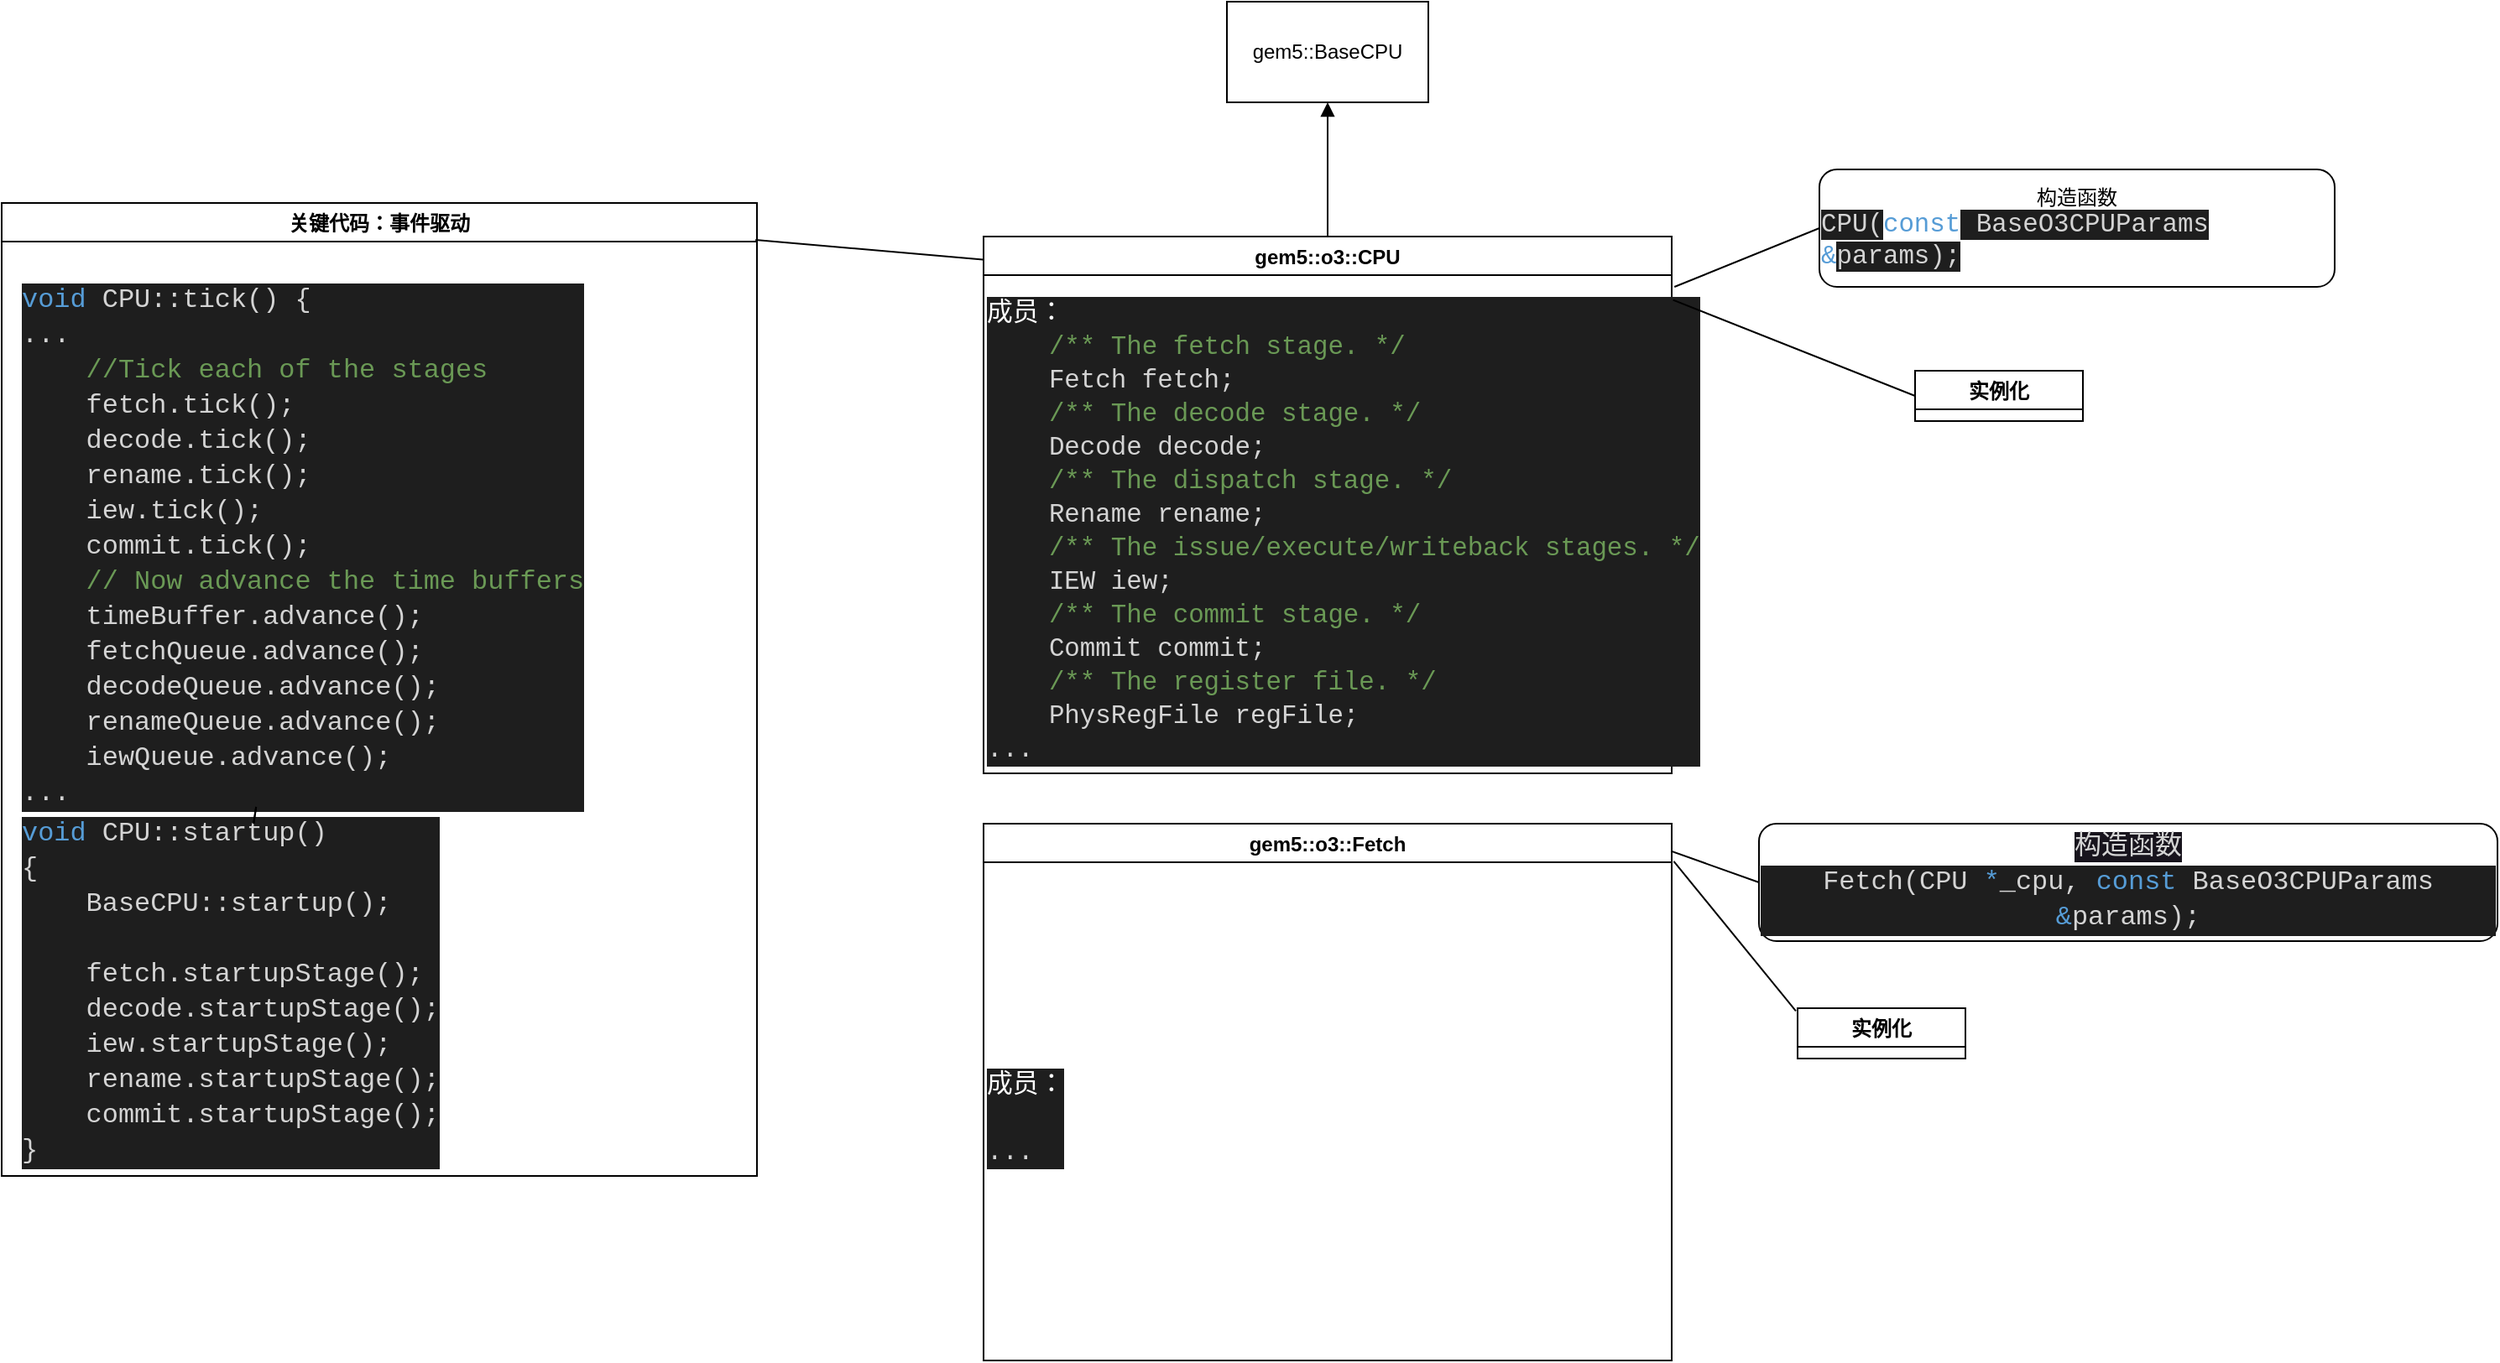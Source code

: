 <mxfile>
    <diagram id="St0h23Dkm7OurYVI4SI0" name="第 1 页">
        <mxGraphModel dx="1862" dy="599" grid="1" gridSize="10" guides="1" tooltips="1" connect="1" arrows="1" fold="1" page="1" pageScale="1" pageWidth="827" pageHeight="1169" math="0" shadow="0">
            <root>
                <mxCell id="0"/>
                <mxCell id="1" parent="0"/>
                <mxCell id="2" style="edgeStyle=none;html=1;exitX=0.5;exitY=0;exitDx=0;exitDy=0;entryX=0.5;entryY=1;entryDx=0;entryDy=0;endArrow=block;endFill=1;" edge="1" parent="1" source="6" target="4">
                    <mxGeometry relative="1" as="geometry">
                        <mxPoint x="130" y="154" as="sourcePoint"/>
                    </mxGeometry>
                </mxCell>
                <mxCell id="3" style="edgeStyle=none;html=1;entryX=0;entryY=0.5;entryDx=0;entryDy=0;startArrow=none;startFill=0;endArrow=none;endFill=0;exitX=1.004;exitY=0;exitDx=0;exitDy=0;exitPerimeter=0;" edge="1" parent="1" source="7" target="5">
                    <mxGeometry relative="1" as="geometry">
                        <mxPoint x="407" y="169" as="sourcePoint"/>
                    </mxGeometry>
                </mxCell>
                <mxCell id="4" value="gem5::BaseCPU" style="rounded=0;whiteSpace=wrap;html=1;collapsible=0;" vertex="1" parent="1">
                    <mxGeometry x="70" y="20" width="120" height="60" as="geometry"/>
                </mxCell>
                <mxCell id="5" value="构造函数&lt;br&gt;&lt;div style=&quot;text-align: left;&quot;&gt;&lt;span style=&quot;background-color: rgb(30, 30, 30); color: rgb(212, 212, 212); font-family: Consolas, &amp;quot;Courier New&amp;quot;, monospace; font-size: 15.4px;&quot;&gt;CPU(&lt;/span&gt;&lt;span style=&quot;background-color: initial; font-family: Consolas, &amp;quot;Courier New&amp;quot;, monospace; font-size: 15.4px; color: rgb(86, 156, 214);&quot;&gt;const&lt;/span&gt;&lt;span style=&quot;background-color: rgb(30, 30, 30); color: rgb(212, 212, 212); font-family: Consolas, &amp;quot;Courier New&amp;quot;, monospace; font-size: 15.4px;&quot;&gt; BaseO3CPUParams &lt;/span&gt;&lt;span style=&quot;background-color: initial; font-family: Consolas, &amp;quot;Courier New&amp;quot;, monospace; font-size: 15.4px; color: rgb(86, 156, 214);&quot;&gt;&amp;amp;&lt;/span&gt;&lt;span style=&quot;background-color: rgb(30, 30, 30); color: rgb(212, 212, 212); font-family: Consolas, &amp;quot;Courier New&amp;quot;, monospace; font-size: 15.4px;&quot;&gt;params);&lt;/span&gt;&lt;/div&gt;" style="rounded=1;whiteSpace=wrap;html=1;" vertex="1" parent="1">
                    <mxGeometry x="423" y="120" width="307" height="70" as="geometry"/>
                </mxCell>
                <mxCell id="6" value="gem5::o3::CPU" style="swimlane;startSize=23;" vertex="1" parent="1">
                    <mxGeometry x="-75" y="160" width="410" height="320" as="geometry">
                        <mxRectangle x="-75" y="160" width="100" height="30" as="alternateBounds"/>
                    </mxGeometry>
                </mxCell>
                <mxCell id="7" value="&lt;div style=&quot;background-color: rgb(30, 30, 30); font-family: Consolas, &amp;quot;Courier New&amp;quot;, monospace; font-size: 15.4px; line-height: 20px;&quot;&gt;&lt;div style=&quot;&quot;&gt;&lt;font color=&quot;#ffffff&quot;&gt;成员：&lt;/font&gt;&lt;/div&gt;&lt;div style=&quot;color: rgb(212, 212, 212);&quot;&gt;&lt;span style=&quot;color: #6a9955;&quot;&gt;&amp;nbsp; &amp;nbsp; /** The fetch stage. */&lt;/span&gt;&lt;/div&gt;&lt;div style=&quot;color: rgb(212, 212, 212);&quot;&gt;&amp;nbsp; &amp;nbsp; Fetch fetch;&lt;/div&gt;&lt;div style=&quot;color: rgb(212, 212, 212);&quot;&gt;&lt;span style=&quot;color: #6a9955;&quot;&gt;&amp;nbsp; &amp;nbsp; /** The decode stage. */&lt;/span&gt;&lt;/div&gt;&lt;div style=&quot;color: rgb(212, 212, 212);&quot;&gt;&amp;nbsp; &amp;nbsp; Decode decode;&lt;/div&gt;&lt;div style=&quot;color: rgb(212, 212, 212);&quot;&gt;&lt;span style=&quot;color: #6a9955;&quot;&gt;&amp;nbsp; &amp;nbsp; /** The dispatch stage. */&lt;/span&gt;&lt;/div&gt;&lt;div style=&quot;color: rgb(212, 212, 212);&quot;&gt;&amp;nbsp; &amp;nbsp; Rename rename;&lt;/div&gt;&lt;div style=&quot;color: rgb(212, 212, 212);&quot;&gt;&lt;span style=&quot;color: #6a9955;&quot;&gt;&amp;nbsp; &amp;nbsp; /** The issue/execute/writeback stages. */&lt;/span&gt;&lt;/div&gt;&lt;div style=&quot;color: rgb(212, 212, 212);&quot;&gt;&amp;nbsp; &amp;nbsp; IEW iew;&lt;/div&gt;&lt;div style=&quot;color: rgb(212, 212, 212);&quot;&gt;&lt;span style=&quot;color: #6a9955;&quot;&gt;&amp;nbsp; &amp;nbsp; /** The commit stage. */&lt;/span&gt;&lt;/div&gt;&lt;div style=&quot;color: rgb(212, 212, 212);&quot;&gt;&amp;nbsp; &amp;nbsp; Commit commit;&lt;/div&gt;&lt;div style=&quot;color: rgb(212, 212, 212);&quot;&gt;&lt;span style=&quot;color: #6a9955;&quot;&gt;&amp;nbsp; &amp;nbsp; /** The register file. */&lt;/span&gt;&lt;/div&gt;&lt;div style=&quot;color: rgb(212, 212, 212);&quot;&gt;&amp;nbsp; &amp;nbsp; PhysRegFile regFile;&lt;/div&gt;&lt;div style=&quot;color: rgb(212, 212, 212);&quot;&gt;...&lt;/div&gt;&lt;/div&gt;" style="text;html=1;align=left;verticalAlign=middle;resizable=0;points=[];autosize=1;strokeColor=none;fillColor=none;" vertex="1" parent="6">
                    <mxGeometry y="30" width="410" height="290" as="geometry"/>
                </mxCell>
                <mxCell id="8" value="实例化" style="swimlane;startSize=23;" vertex="1" collapsed="1" parent="1">
                    <mxGeometry x="480" y="240" width="100" height="30" as="geometry">
                        <mxRectangle x="414" y="250" width="540" height="250" as="alternateBounds"/>
                    </mxGeometry>
                </mxCell>
                <mxCell id="9" value="&lt;div style=&quot;background-color: rgb(30, 30, 30); line-height: 20px;&quot;&gt;&lt;div style=&quot;background-color: rgb(42, 37, 47);&quot;&gt;&lt;div style=&quot;background-color: rgb(30, 30, 30); line-height: 20px;&quot;&gt;&lt;div style=&quot;color: rgb(212, 212, 212); font-size: 15.4px;&quot;&gt;在src/cpu/o3/BaseO3CPU.py中，&lt;span style=&quot;font-family: Helvetica; color: rgb(240, 240, 240); background-color: rgb(42, 37, 47);&quot;&gt;将BaseO3CPU和gem5::o3::CPU类关联&lt;/span&gt;&lt;/div&gt;&lt;div style=&quot;&quot;&gt;&lt;div style=&quot;&quot;&gt;&lt;span style=&quot;font-size: 15.4px;&quot;&gt;，并通过&lt;/span&gt;&lt;span style=&quot;color: rgb(212, 212, 212); font-family: Consolas, &amp;quot;Courier New&amp;quot;, monospace; font-size: 15.12px;&quot;&gt;Param&lt;/span&gt;&lt;span style=&quot;font-size: 15.4px;&quot;&gt;传递了参数：&lt;/span&gt;&lt;/div&gt;&lt;div style=&quot;color: rgb(212, 212, 212); font-family: Consolas, &amp;quot;Courier New&amp;quot;, monospace; font-size: 15.4px; line-height: 20px;&quot;&gt;&lt;div&gt;&lt;span style=&quot;color: rgb(86, 156, 214);&quot;&gt;class&lt;/span&gt;&amp;nbsp;BaseO3CPU(BaseCPU):&lt;/div&gt;&lt;div&gt;&amp;nbsp; &amp;nbsp; type =&amp;nbsp;&lt;span style=&quot;color: rgb(206, 145, 120);&quot;&gt;&quot;BaseO3CPU&quot;&lt;/span&gt;&lt;/div&gt;&lt;div&gt;&amp;nbsp; &amp;nbsp; cxx_class =&amp;nbsp;&lt;span style=&quot;color: rgb(206, 145, 120);&quot;&gt;&quot;gem5::o3::CPU&quot;&lt;/span&gt;&lt;/div&gt;&lt;div&gt;&amp;nbsp; &amp;nbsp; cxx_header =&amp;nbsp;&lt;span style=&quot;color: rgb(206, 145, 120);&quot;&gt;&quot;cpu/o3/dyn_inst.hh&quot;&lt;/span&gt;&lt;/div&gt;&lt;div&gt;&lt;span style=&quot;color: rgb(206, 145, 120);&quot;&gt;...&lt;/span&gt;&lt;/div&gt;&lt;div&gt;&lt;span style=&quot;font-size: 12px; color: rgb(240, 240, 240); font-family: Helvetica; text-align: center; background-color: rgb(42, 37, 47);&quot;&gt;&lt;font style=&quot;font-size: 15.4px;&quot;&gt;在src/cpu/o3/SConscript中，将BaseO3CPU实例化：&lt;/font&gt;&lt;/span&gt;&lt;br style=&quot;font-size: 12px; color: rgb(240, 240, 240); font-family: Helvetica; text-align: center; background-color: rgb(42, 37, 47);&quot;&gt;&lt;div style=&quot;font-size: 12px; color: rgb(240, 240, 240); font-family: Helvetica; background-color: rgb(42, 37, 47);&quot;&gt;&lt;div style=&quot;color: rgb(212, 212, 212); background-color: rgb(30, 30, 30); font-family: Consolas, &amp;quot;Courier New&amp;quot;, monospace; font-size: 15.4px; line-height: 20px;&quot;&gt;&lt;div style=&quot;font-size: 15.12px; line-height: 20px;&quot;&gt;&lt;div&gt;SimObject(&lt;span style=&quot;color: rgb(206, 145, 120);&quot;&gt;'BaseO3CPU.py'&lt;/span&gt;, sim_objects=[&lt;span style=&quot;color: rgb(206, 145, 120);&quot;&gt;'BaseO3CPU'&lt;/span&gt;], enums=[&lt;/div&gt;&lt;div&gt;&amp;nbsp; &amp;nbsp; &amp;nbsp; &amp;nbsp;&amp;nbsp;&lt;span style=&quot;color: rgb(206, 145, 120);&quot;&gt;'SMTFetchPolicy'&lt;/span&gt;,&amp;nbsp;&lt;span style=&quot;color: rgb(206, 145, 120);&quot;&gt;'SMTQueuePolicy'&lt;/span&gt;,&amp;nbsp;&lt;span style=&quot;color: rgb(206, 145, 120);&quot;&gt;'CommitPolicy'&lt;/span&gt;])&lt;/div&gt;&lt;/div&gt;&lt;/div&gt;&lt;/div&gt;&lt;/div&gt;&lt;/div&gt;&lt;/div&gt;&lt;/div&gt;&lt;/div&gt;&lt;/div&gt;" style="text;html=1;align=left;verticalAlign=middle;resizable=0;points=[];autosize=1;strokeColor=none;fillColor=none;" vertex="1" parent="8">
                    <mxGeometry y="30" width="520" height="220" as="geometry"/>
                </mxCell>
                <mxCell id="10" value="" style="endArrow=none;html=1;entryX=0;entryY=0.5;entryDx=0;entryDy=0;exitX=1.002;exitY=0.027;exitDx=0;exitDy=0;exitPerimeter=0;" edge="1" parent="1" source="7" target="8">
                    <mxGeometry width="50" height="50" relative="1" as="geometry">
                        <mxPoint x="260" y="280" as="sourcePoint"/>
                        <mxPoint x="310" y="230" as="targetPoint"/>
                    </mxGeometry>
                </mxCell>
                <mxCell id="18" style="edgeStyle=none;html=1;exitX=1.003;exitY=0.07;exitDx=0;exitDy=0;entryX=-0.01;entryY=0.056;entryDx=0;entryDy=0;entryPerimeter=0;fontColor=#FFFFFF;endArrow=none;endFill=0;exitPerimeter=0;" edge="1" parent="1" source="11" target="16">
                    <mxGeometry relative="1" as="geometry"/>
                </mxCell>
                <mxCell id="11" value="gem5::o3::Fetch" style="swimlane;startSize=23;" vertex="1" parent="1">
                    <mxGeometry x="-75" y="510" width="410" height="320" as="geometry">
                        <mxRectangle x="-75" y="160" width="100" height="30" as="alternateBounds"/>
                    </mxGeometry>
                </mxCell>
                <mxCell id="12" value="&lt;div style=&quot;background-color: rgb(30, 30, 30); font-family: Consolas, &amp;quot;Courier New&amp;quot;, monospace; font-size: 15.4px; line-height: 20px;&quot;&gt;&lt;div style=&quot;&quot;&gt;&lt;font color=&quot;#ffffff&quot;&gt;成员：&lt;/font&gt;&lt;/div&gt;&lt;div style=&quot;color: rgb(212, 212, 212);&quot;&gt;&lt;br&gt;&lt;/div&gt;&lt;div style=&quot;color: rgb(212, 212, 212);&quot;&gt;...&lt;/div&gt;&lt;/div&gt;" style="text;html=1;align=left;verticalAlign=middle;resizable=0;points=[];autosize=1;strokeColor=none;fillColor=none;" vertex="1" parent="11">
                    <mxGeometry y="140" width="70" height="70" as="geometry"/>
                </mxCell>
                <mxCell id="13" value="&lt;div style=&quot;color: rgb(212, 212, 212); font-family: Consolas, &amp;quot;Courier New&amp;quot;, monospace; font-size: 15.96px; line-height: 21px;&quot;&gt;&lt;span style=&quot;background-color: rgb(24, 20, 29);&quot;&gt;构造函数&lt;/span&gt;&lt;/div&gt;&lt;div style=&quot;color: rgb(212, 212, 212); background-color: rgb(30, 30, 30); font-family: Consolas, &amp;quot;Courier New&amp;quot;, monospace; font-size: 15.96px; line-height: 21px;&quot;&gt;Fetch(CPU &lt;span style=&quot;color: #569cd6;&quot;&gt;*&lt;/span&gt;_cpu, &lt;span style=&quot;color: #569cd6;&quot;&gt;const&lt;/span&gt; BaseO3CPUParams &lt;span style=&quot;color: #569cd6;&quot;&gt;&amp;amp;&lt;/span&gt;params);&lt;/div&gt;" style="rounded=1;whiteSpace=wrap;html=1;" vertex="1" parent="1">
                    <mxGeometry x="387" y="510" width="440" height="70" as="geometry"/>
                </mxCell>
                <mxCell id="14" value="" style="endArrow=none;html=1;fontColor=#FFFFFF;exitX=0.999;exitY=0.051;exitDx=0;exitDy=0;exitPerimeter=0;entryX=0;entryY=0.5;entryDx=0;entryDy=0;" edge="1" parent="1" source="11" target="13">
                    <mxGeometry width="50" height="50" relative="1" as="geometry">
                        <mxPoint x="370" y="620" as="sourcePoint"/>
                        <mxPoint x="420" y="570" as="targetPoint"/>
                    </mxGeometry>
                </mxCell>
                <mxCell id="16" value="实例化" style="swimlane;startSize=23;" vertex="1" collapsed="1" parent="1">
                    <mxGeometry x="410" y="620" width="100" height="30" as="geometry">
                        <mxRectangle x="410" y="620" width="420" height="250" as="alternateBounds"/>
                    </mxGeometry>
                </mxCell>
                <mxCell id="19" value="&lt;span style=&quot;font-family: Söhne, ui-sans-serif, system-ui, -apple-system, &amp;quot;Segoe UI&amp;quot;, Roboto, Ubuntu, Cantarell, &amp;quot;Noto Sans&amp;quot;, sans-serif, &amp;quot;Helvetica Neue&amp;quot;, Arial, &amp;quot;Apple Color Emoji&amp;quot;, &amp;quot;Segoe UI Emoji&amp;quot;, &amp;quot;Segoe UI Symbol&amp;quot;, &amp;quot;Noto Color Emoji&amp;quot;; font-size: 16px;&quot;&gt;当创建 O3 CPU 的实例时，&lt;br&gt;Fetch 类的实例也会被创建作为该 CPU 模型的一部分。&lt;/span&gt;" style="text;html=1;align=left;verticalAlign=middle;resizable=0;points=[];autosize=1;strokeColor=none;fillColor=none;fontColor=#FFFFFF;container=0;" vertex="1" parent="16">
                    <mxGeometry y="30" width="420" height="50" as="geometry"/>
                </mxCell>
                <mxCell id="17" value="&lt;div style=&quot;background-color: rgb(30, 30, 30); line-height: 20px;&quot;&gt;&lt;div style=&quot;background-color: rgb(42, 37, 47);&quot;&gt;&lt;div style=&quot;background-color: rgb(30, 30, 30); line-height: 20px;&quot;&gt;&lt;div style=&quot;font-size: 15.4px;&quot;&gt;&lt;br&gt;&lt;/div&gt;&lt;/div&gt;&lt;/div&gt;&lt;/div&gt;" style="text;html=1;align=center;verticalAlign=middle;resizable=0;points=[];autosize=1;strokeColor=none;fillColor=none;labelPosition=center;verticalLabelPosition=middle;" vertex="1" parent="1">
                    <mxGeometry x="705" y="655" width="20" height="30" as="geometry"/>
                </mxCell>
                <mxCell id="20" value="关键代码：事件驱动" style="swimlane;startSize=23;" vertex="1" parent="1">
                    <mxGeometry x="-660" y="140" width="450" height="580" as="geometry">
                        <mxRectangle x="-370" y="130" width="150" height="30" as="alternateBounds"/>
                    </mxGeometry>
                </mxCell>
                <mxCell id="21" value="&lt;div style=&quot;background-color: rgb(30, 30, 30); line-height: 20px;&quot;&gt;&lt;div style=&quot;background-color: rgb(42, 37, 47);&quot;&gt;&lt;div style=&quot;background-color: rgb(30, 30, 30); line-height: 20px;&quot;&gt;&lt;div style=&quot;color: rgb(212, 212, 212); font-size: 15.4px;&quot;&gt;&lt;div style=&quot;font-family: Consolas, &amp;quot;Courier New&amp;quot;, monospace; font-size: 15.96px; line-height: 21px;&quot;&gt;&lt;div&gt;&lt;span style=&quot;color: #569cd6;&quot;&gt;void&amp;nbsp;&lt;/span&gt;CPU::tick() {&lt;/div&gt;&lt;div&gt;...&lt;br&gt;&lt;div style=&quot;font-size: 15.96px; line-height: 21px;&quot;&gt;&lt;div&gt;&lt;span style=&quot;color: #6a9955;&quot;&gt;&amp;nbsp; &amp;nbsp; //Tick each of the stages&lt;/span&gt;&lt;/div&gt;&lt;div&gt;&amp;nbsp; &amp;nbsp; fetch.tick();&lt;/div&gt;&lt;div&gt;&amp;nbsp; &amp;nbsp; decode.tick();&lt;/div&gt;&lt;div&gt;&amp;nbsp; &amp;nbsp; rename.tick();&lt;/div&gt;&lt;div&gt;&amp;nbsp; &amp;nbsp; iew.tick();&lt;/div&gt;&lt;div&gt;&amp;nbsp; &amp;nbsp; commit.tick();&lt;/div&gt;&lt;div&gt;&lt;span style=&quot;color: #6a9955;&quot;&gt;&amp;nbsp; &amp;nbsp; // Now advance the time buffers&lt;/span&gt;&lt;/div&gt;&lt;div&gt;&amp;nbsp; &amp;nbsp; timeBuffer.advance();&lt;/div&gt;&lt;div&gt;&amp;nbsp; &amp;nbsp; fetchQueue.advance();&lt;/div&gt;&lt;div&gt;&amp;nbsp; &amp;nbsp; decodeQueue.advance();&lt;/div&gt;&lt;div&gt;&amp;nbsp; &amp;nbsp; renameQueue.advance();&lt;/div&gt;&lt;div&gt;&amp;nbsp; &amp;nbsp; iewQueue.advance();&lt;/div&gt;&lt;/div&gt;&lt;/div&gt;&lt;div&gt;...&lt;/div&gt;&lt;/div&gt;&lt;/div&gt;&lt;/div&gt;&lt;/div&gt;&lt;/div&gt;" style="text;html=1;align=left;verticalAlign=middle;resizable=0;points=[];autosize=1;strokeColor=none;fillColor=none;" vertex="1" parent="20">
                    <mxGeometry x="10" y="40" width="330" height="330" as="geometry"/>
                </mxCell>
                <mxCell id="23" value="&lt;div style=&quot;background-color: rgb(30, 30, 30); line-height: 20px;&quot;&gt;&lt;div style=&quot;background-color: rgb(42, 37, 47);&quot;&gt;&lt;div style=&quot;background-color: rgb(30, 30, 30); line-height: 20px;&quot;&gt;&lt;div style=&quot;color: rgb(212, 212, 212); font-size: 15.4px;&quot;&gt;&lt;div style=&quot;font-family: Consolas, &amp;quot;Courier New&amp;quot;, monospace; font-size: 15.96px; line-height: 21px;&quot;&gt;&lt;div&gt;&lt;div style=&quot;font-size: 15.96px; line-height: 21px;&quot;&gt;&lt;div&gt;&lt;span style=&quot;color: #569cd6;&quot;&gt;void&amp;nbsp;&lt;/span&gt;CPU::startup()&lt;/div&gt;&lt;div&gt;{&lt;/div&gt;&lt;div&gt;&amp;nbsp; &amp;nbsp; BaseCPU::startup();&lt;/div&gt;&lt;br&gt;&lt;div&gt;&amp;nbsp; &amp;nbsp; fetch.startupStage();&lt;/div&gt;&lt;div&gt;&amp;nbsp; &amp;nbsp; decode.startupStage();&lt;/div&gt;&lt;div&gt;&amp;nbsp; &amp;nbsp; iew.startupStage();&lt;/div&gt;&lt;div&gt;&amp;nbsp; &amp;nbsp; rename.startupStage();&lt;/div&gt;&lt;div&gt;&amp;nbsp; &amp;nbsp; commit.startupStage();&lt;/div&gt;&lt;div&gt;}&lt;/div&gt;&lt;/div&gt;&lt;/div&gt;&lt;/div&gt;&lt;/div&gt;&lt;/div&gt;&lt;/div&gt;&lt;/div&gt;" style="text;html=1;align=left;verticalAlign=middle;resizable=0;points=[];autosize=1;strokeColor=none;fillColor=none;" vertex="1" parent="20">
                    <mxGeometry x="10" y="360" width="250" height="220" as="geometry"/>
                </mxCell>
                <mxCell id="24" value="" style="edgeStyle=none;html=1;fontColor=#FFFFFF;endArrow=none;endFill=0;" edge="1" parent="20" source="21" target="23">
                    <mxGeometry relative="1" as="geometry"/>
                </mxCell>
                <mxCell id="25" value="" style="edgeStyle=none;html=1;fontColor=#FFFFFF;endArrow=none;endFill=0;" edge="1" parent="20" source="21" target="23">
                    <mxGeometry relative="1" as="geometry"/>
                </mxCell>
                <mxCell id="22" style="edgeStyle=none;html=1;exitX=0.998;exitY=0.038;exitDx=0;exitDy=0;entryX=-0.001;entryY=0.043;entryDx=0;entryDy=0;entryPerimeter=0;fontColor=#FFFFFF;endArrow=none;endFill=0;exitPerimeter=0;" edge="1" parent="1" source="20" target="6">
                    <mxGeometry relative="1" as="geometry">
                        <mxPoint x="-170" y="200.0" as="sourcePoint"/>
                        <mxPoint x="-97.23" y="289.28" as="targetPoint"/>
                    </mxGeometry>
                </mxCell>
            </root>
        </mxGraphModel>
    </diagram>
</mxfile>